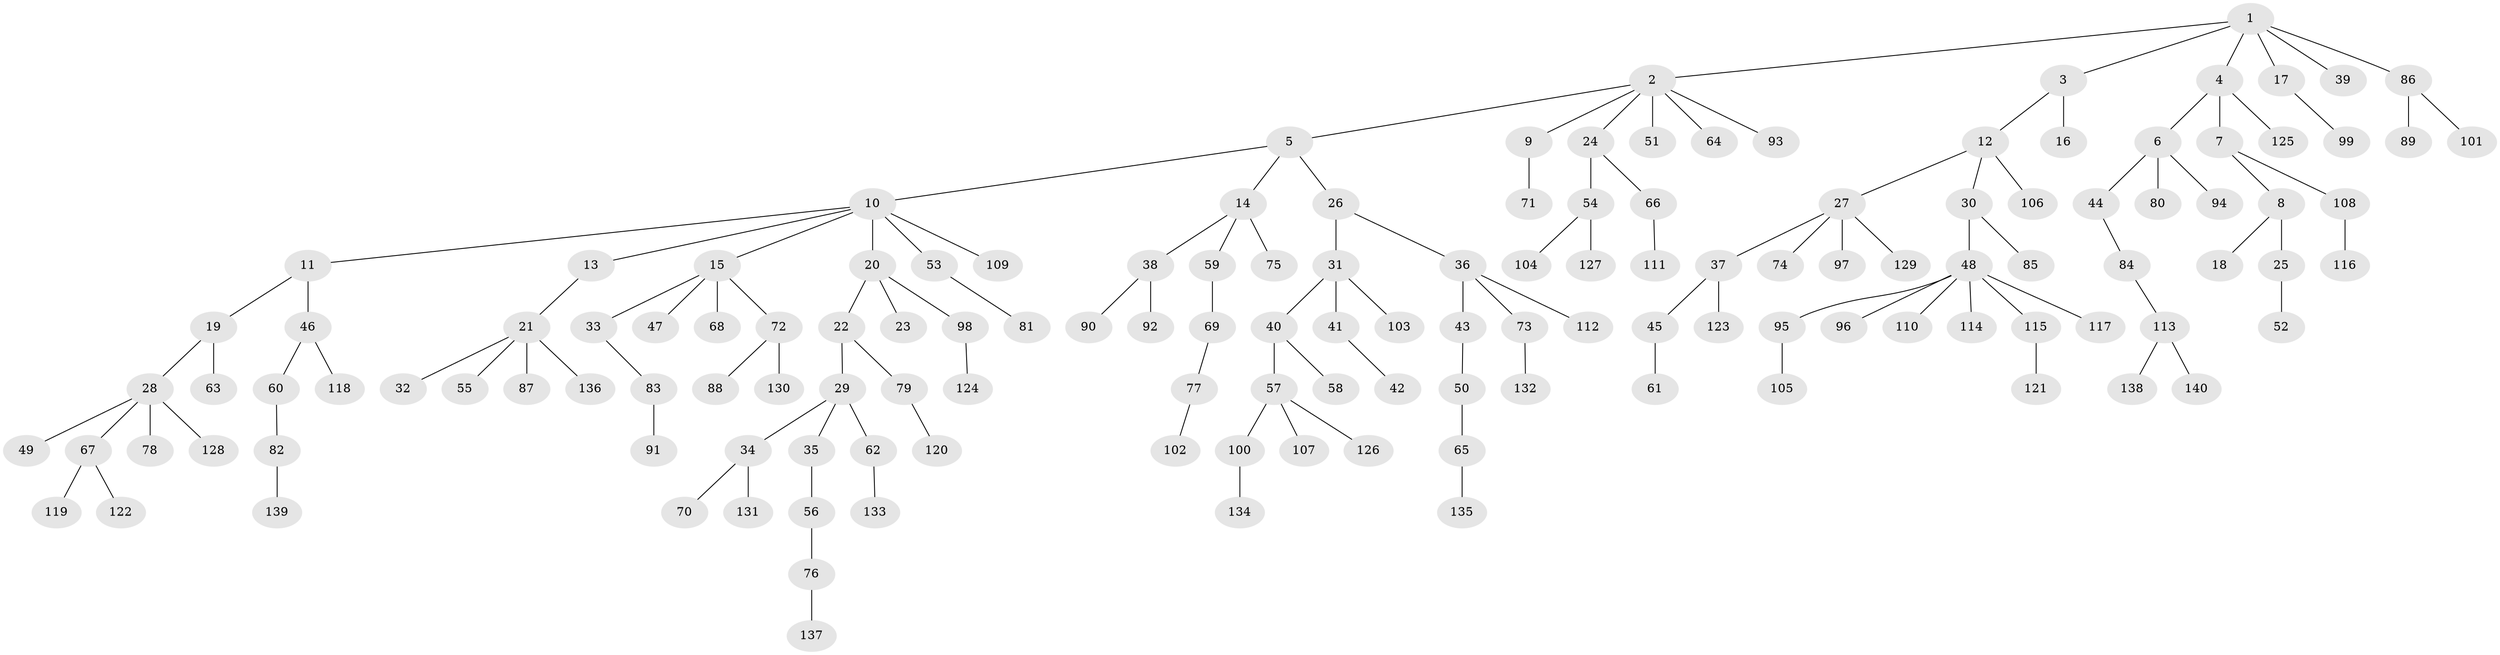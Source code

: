 // coarse degree distribution, {11: 0.023809523809523808, 2: 0.14285714285714285, 4: 0.047619047619047616, 17: 0.023809523809523808, 1: 0.7380952380952381, 3: 0.023809523809523808}
// Generated by graph-tools (version 1.1) at 2025/19/03/04/25 18:19:19]
// undirected, 140 vertices, 139 edges
graph export_dot {
graph [start="1"]
  node [color=gray90,style=filled];
  1;
  2;
  3;
  4;
  5;
  6;
  7;
  8;
  9;
  10;
  11;
  12;
  13;
  14;
  15;
  16;
  17;
  18;
  19;
  20;
  21;
  22;
  23;
  24;
  25;
  26;
  27;
  28;
  29;
  30;
  31;
  32;
  33;
  34;
  35;
  36;
  37;
  38;
  39;
  40;
  41;
  42;
  43;
  44;
  45;
  46;
  47;
  48;
  49;
  50;
  51;
  52;
  53;
  54;
  55;
  56;
  57;
  58;
  59;
  60;
  61;
  62;
  63;
  64;
  65;
  66;
  67;
  68;
  69;
  70;
  71;
  72;
  73;
  74;
  75;
  76;
  77;
  78;
  79;
  80;
  81;
  82;
  83;
  84;
  85;
  86;
  87;
  88;
  89;
  90;
  91;
  92;
  93;
  94;
  95;
  96;
  97;
  98;
  99;
  100;
  101;
  102;
  103;
  104;
  105;
  106;
  107;
  108;
  109;
  110;
  111;
  112;
  113;
  114;
  115;
  116;
  117;
  118;
  119;
  120;
  121;
  122;
  123;
  124;
  125;
  126;
  127;
  128;
  129;
  130;
  131;
  132;
  133;
  134;
  135;
  136;
  137;
  138;
  139;
  140;
  1 -- 2;
  1 -- 3;
  1 -- 4;
  1 -- 17;
  1 -- 39;
  1 -- 86;
  2 -- 5;
  2 -- 9;
  2 -- 24;
  2 -- 51;
  2 -- 64;
  2 -- 93;
  3 -- 12;
  3 -- 16;
  4 -- 6;
  4 -- 7;
  4 -- 125;
  5 -- 10;
  5 -- 14;
  5 -- 26;
  6 -- 44;
  6 -- 80;
  6 -- 94;
  7 -- 8;
  7 -- 108;
  8 -- 18;
  8 -- 25;
  9 -- 71;
  10 -- 11;
  10 -- 13;
  10 -- 15;
  10 -- 20;
  10 -- 53;
  10 -- 109;
  11 -- 19;
  11 -- 46;
  12 -- 27;
  12 -- 30;
  12 -- 106;
  13 -- 21;
  14 -- 38;
  14 -- 59;
  14 -- 75;
  15 -- 33;
  15 -- 47;
  15 -- 68;
  15 -- 72;
  17 -- 99;
  19 -- 28;
  19 -- 63;
  20 -- 22;
  20 -- 23;
  20 -- 98;
  21 -- 32;
  21 -- 55;
  21 -- 87;
  21 -- 136;
  22 -- 29;
  22 -- 79;
  24 -- 54;
  24 -- 66;
  25 -- 52;
  26 -- 31;
  26 -- 36;
  27 -- 37;
  27 -- 74;
  27 -- 97;
  27 -- 129;
  28 -- 49;
  28 -- 67;
  28 -- 78;
  28 -- 128;
  29 -- 34;
  29 -- 35;
  29 -- 62;
  30 -- 48;
  30 -- 85;
  31 -- 40;
  31 -- 41;
  31 -- 103;
  33 -- 83;
  34 -- 70;
  34 -- 131;
  35 -- 56;
  36 -- 43;
  36 -- 73;
  36 -- 112;
  37 -- 45;
  37 -- 123;
  38 -- 90;
  38 -- 92;
  40 -- 57;
  40 -- 58;
  41 -- 42;
  43 -- 50;
  44 -- 84;
  45 -- 61;
  46 -- 60;
  46 -- 118;
  48 -- 95;
  48 -- 96;
  48 -- 110;
  48 -- 114;
  48 -- 115;
  48 -- 117;
  50 -- 65;
  53 -- 81;
  54 -- 104;
  54 -- 127;
  56 -- 76;
  57 -- 100;
  57 -- 107;
  57 -- 126;
  59 -- 69;
  60 -- 82;
  62 -- 133;
  65 -- 135;
  66 -- 111;
  67 -- 119;
  67 -- 122;
  69 -- 77;
  72 -- 88;
  72 -- 130;
  73 -- 132;
  76 -- 137;
  77 -- 102;
  79 -- 120;
  82 -- 139;
  83 -- 91;
  84 -- 113;
  86 -- 89;
  86 -- 101;
  95 -- 105;
  98 -- 124;
  100 -- 134;
  108 -- 116;
  113 -- 138;
  113 -- 140;
  115 -- 121;
}
